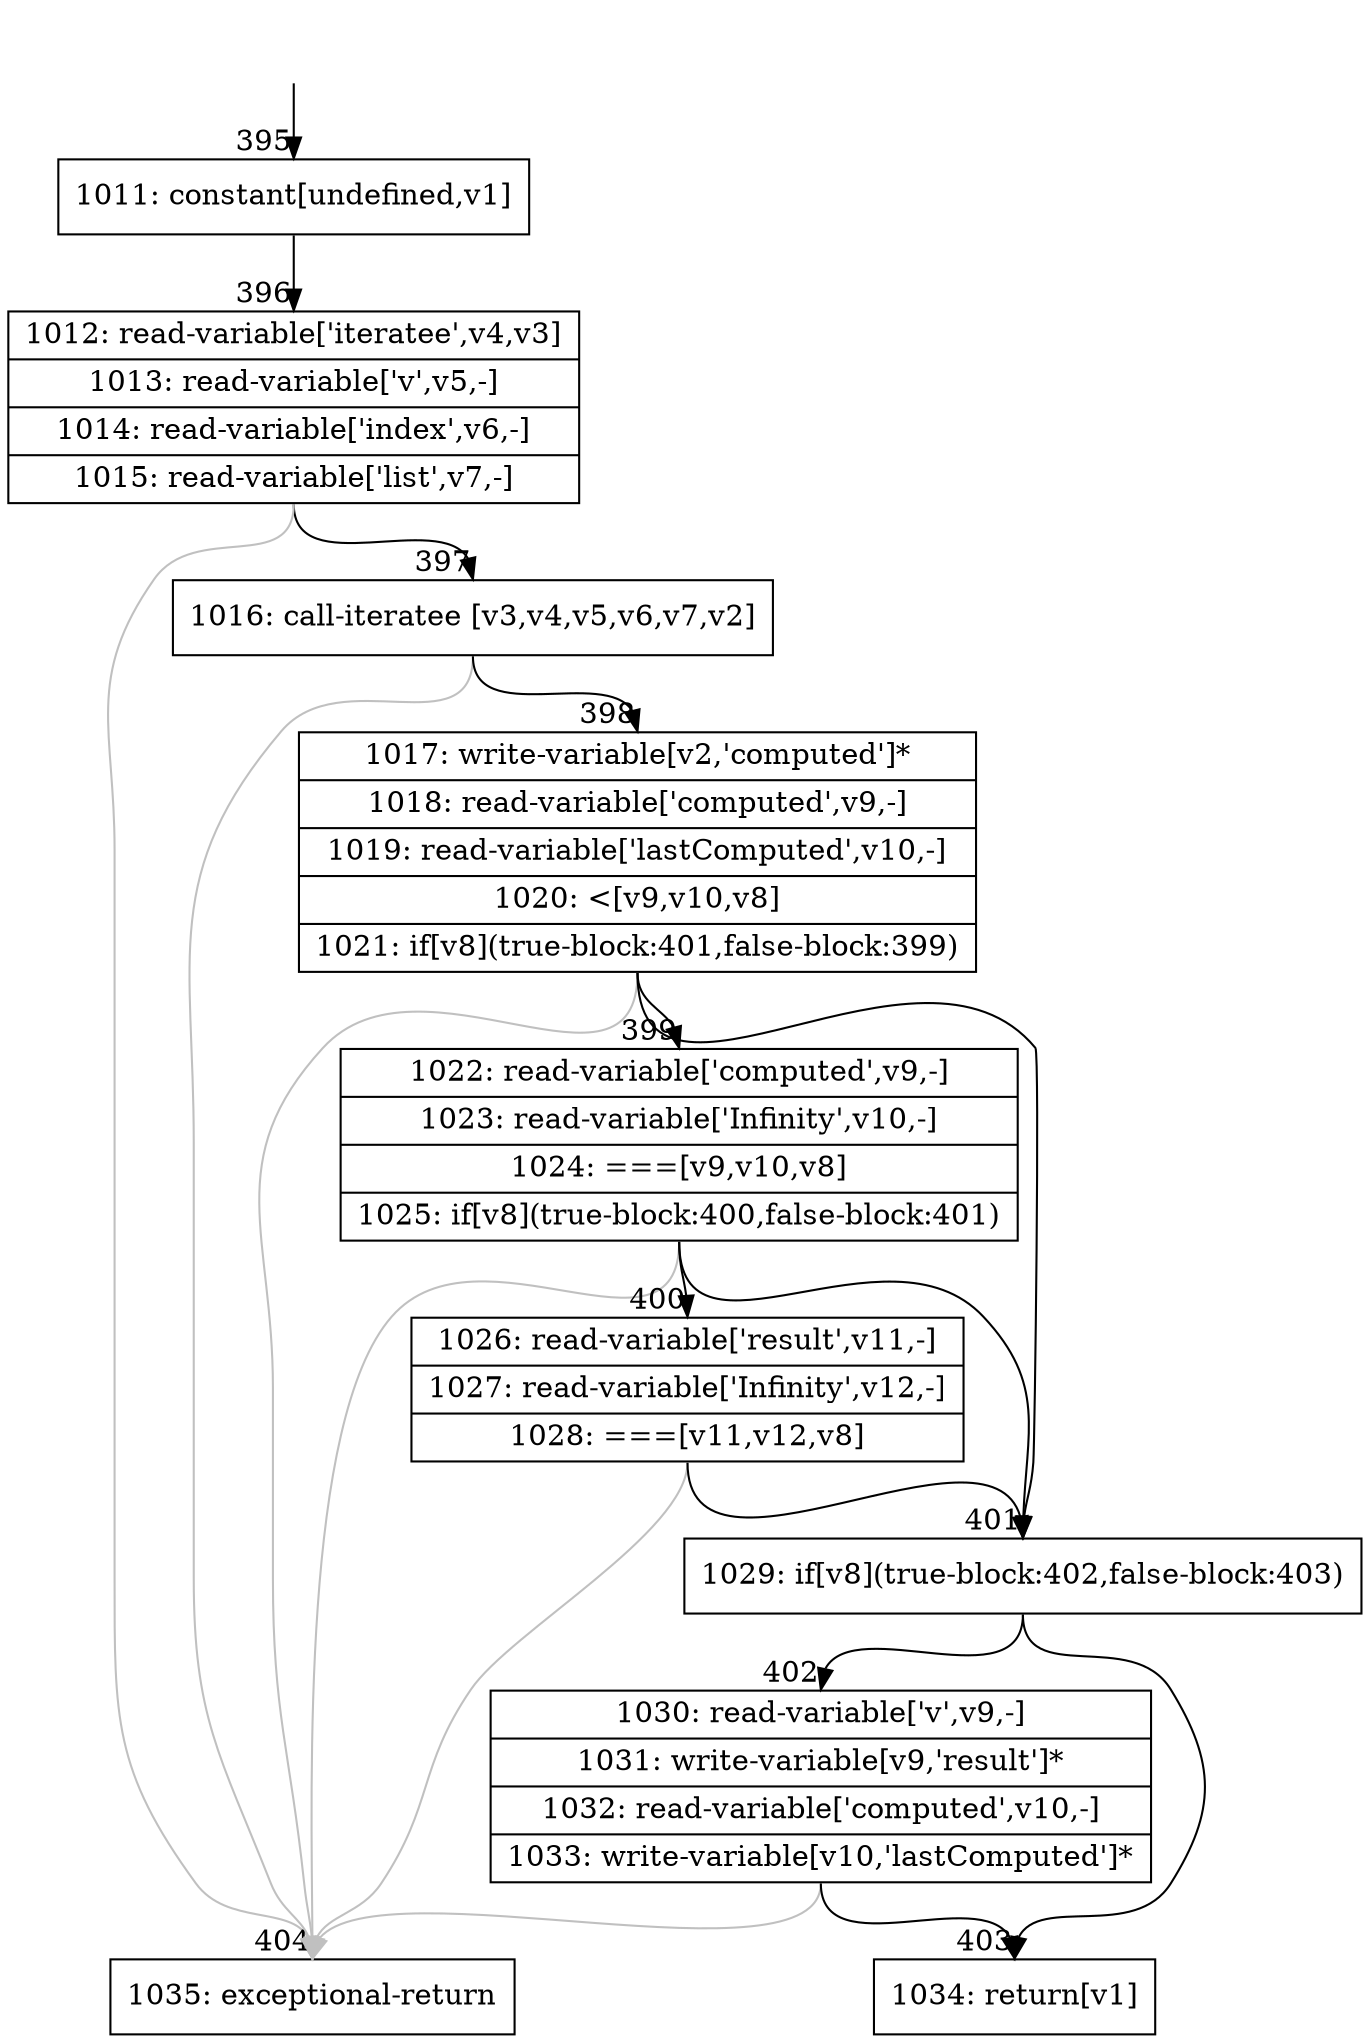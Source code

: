 digraph {
rankdir="TD"
BB_entry37[shape=none,label=""];
BB_entry37 -> BB395 [tailport=s, headport=n, headlabel="    395"]
BB395 [shape=record label="{1011: constant[undefined,v1]}" ] 
BB395 -> BB396 [tailport=s, headport=n, headlabel="      396"]
BB396 [shape=record label="{1012: read-variable['iteratee',v4,v3]|1013: read-variable['v',v5,-]|1014: read-variable['index',v6,-]|1015: read-variable['list',v7,-]}" ] 
BB396 -> BB397 [tailport=s, headport=n, headlabel="      397"]
BB396 -> BB404 [tailport=s, headport=n, color=gray, headlabel="      404"]
BB397 [shape=record label="{1016: call-iteratee [v3,v4,v5,v6,v7,v2]}" ] 
BB397 -> BB398 [tailport=s, headport=n, headlabel="      398"]
BB397 -> BB404 [tailport=s, headport=n, color=gray]
BB398 [shape=record label="{1017: write-variable[v2,'computed']*|1018: read-variable['computed',v9,-]|1019: read-variable['lastComputed',v10,-]|1020: \<[v9,v10,v8]|1021: if[v8](true-block:401,false-block:399)}" ] 
BB398 -> BB401 [tailport=s, headport=n, headlabel="      401"]
BB398 -> BB399 [tailport=s, headport=n, headlabel="      399"]
BB398 -> BB404 [tailport=s, headport=n, color=gray]
BB399 [shape=record label="{1022: read-variable['computed',v9,-]|1023: read-variable['Infinity',v10,-]|1024: ===[v9,v10,v8]|1025: if[v8](true-block:400,false-block:401)}" ] 
BB399 -> BB401 [tailport=s, headport=n]
BB399 -> BB400 [tailport=s, headport=n, headlabel="      400"]
BB399 -> BB404 [tailport=s, headport=n, color=gray]
BB400 [shape=record label="{1026: read-variable['result',v11,-]|1027: read-variable['Infinity',v12,-]|1028: ===[v11,v12,v8]}" ] 
BB400 -> BB401 [tailport=s, headport=n]
BB400 -> BB404 [tailport=s, headport=n, color=gray]
BB401 [shape=record label="{1029: if[v8](true-block:402,false-block:403)}" ] 
BB401 -> BB402 [tailport=s, headport=n, headlabel="      402"]
BB401 -> BB403 [tailport=s, headport=n, headlabel="      403"]
BB402 [shape=record label="{1030: read-variable['v',v9,-]|1031: write-variable[v9,'result']*|1032: read-variable['computed',v10,-]|1033: write-variable[v10,'lastComputed']*}" ] 
BB402 -> BB403 [tailport=s, headport=n]
BB402 -> BB404 [tailport=s, headport=n, color=gray]
BB403 [shape=record label="{1034: return[v1]}" ] 
BB404 [shape=record label="{1035: exceptional-return}" ] 
//#$~ 347
}

